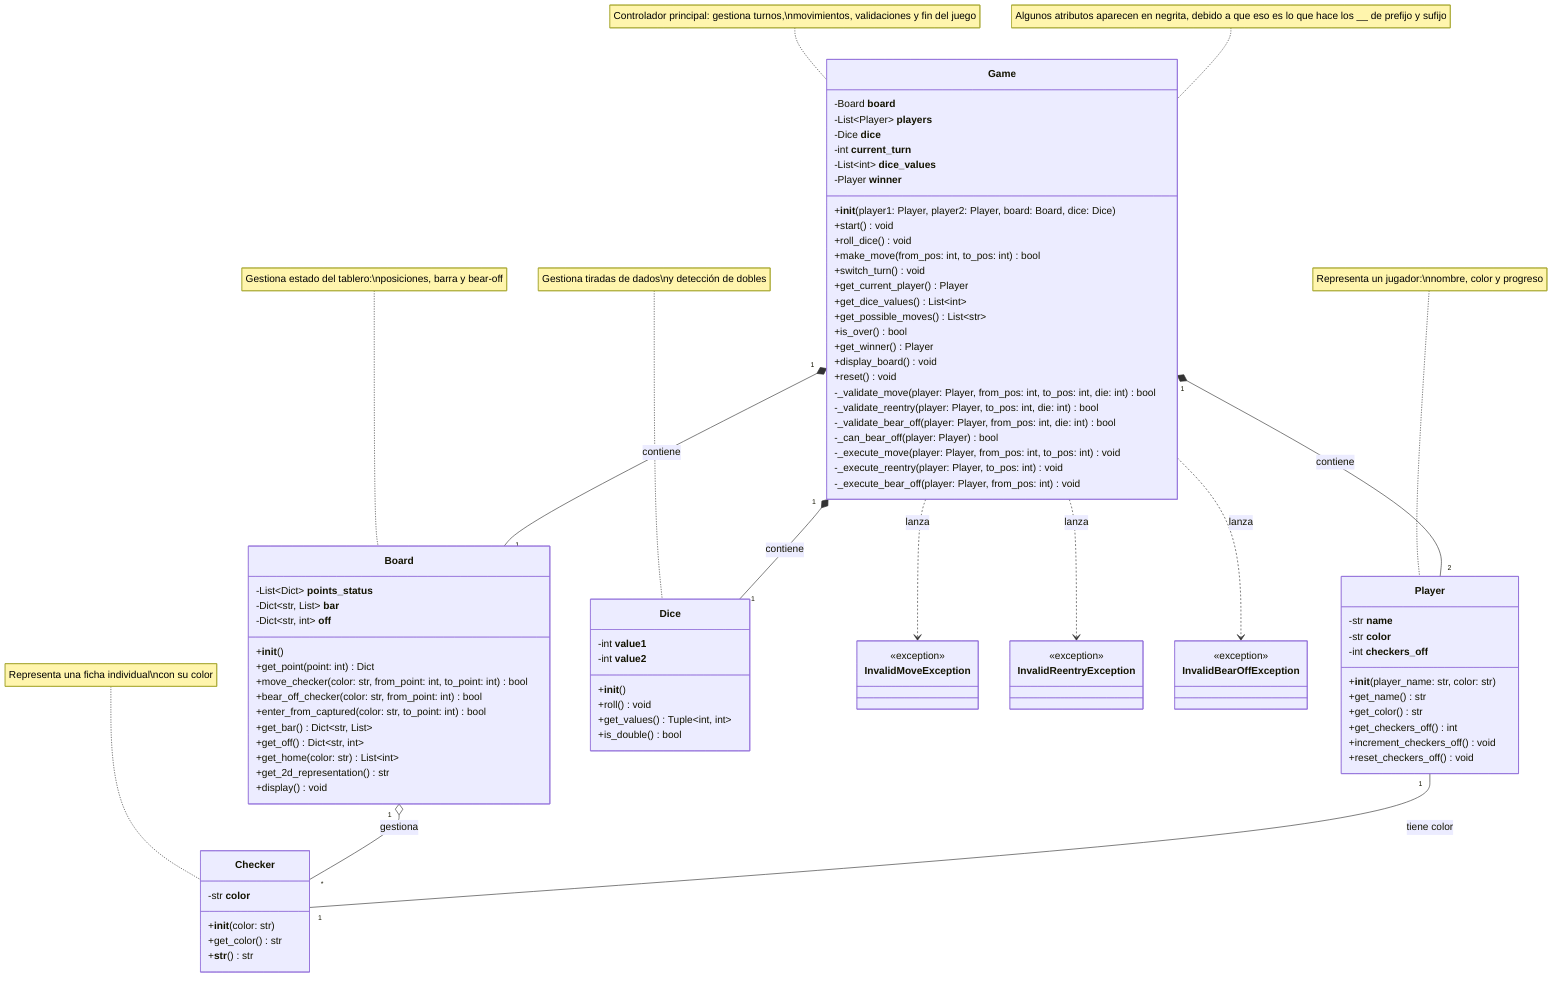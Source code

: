 classDiagram
    %% Clase Game - Controlador principal del juego
    class Game {
        -Board __board__
        -List~Player~ __players__
        -Dice __dice__
        -int __current_turn__
        -List~int~ __dice_values__
        -Player __winner__
        +__init__(player1: Player, player2: Player, board: Board, dice: Dice)
        +start() void
        +roll_dice() void
        +make_move(from_pos: int, to_pos: int) bool
        +switch_turn() void
        +get_current_player() Player
        +get_dice_values() List~int~
        +get_possible_moves() List~str~
        +is_over() bool
        +get_winner() Player
        +display_board() void
        +reset() void
        -_validate_move(player: Player, from_pos: int, to_pos: int, die: int) bool
        -_validate_reentry(player: Player, to_pos: int, die: int) bool
        -_validate_bear_off(player: Player, from_pos: int, die: int) bool
        -_can_bear_off(player: Player) bool
        -_execute_move(player: Player, from_pos: int, to_pos: int) void
        -_execute_reentry(player: Player, to_pos: int) void
        -_execute_bear_off(player: Player, from_pos: int) void
    }

    %% Clase Board - Representa el tablero
    class Board {
        -List~Dict~ __points_status__
        -Dict~str, List~ __bar__
        -Dict~str, int~ __off__
        +__init__()
        +get_point(point: int) Dict
        +move_checker(color: str, from_point: int, to_point: int) bool
        +bear_off_checker(color: str, from_point: int) bool
        +enter_from_captured(color: str, to_point: int) bool
        +get_bar() Dict~str, List~
        +get_off() Dict~str, int~
        +get_home(color: str) List~int~
        +get_2d_representation() str
        +display() void
    }

    %% Clase Player - Representa un jugador
    class Player {
        -str __name__
        -str __color__
        -int __checkers_off__
        +__init__(player_name: str, color: str)
        +get_name() str
        +get_color() str
        +get_checkers_off() int
        +increment_checkers_off() void
        +reset_checkers_off() void
    }

    %% Clase Dice - Representa los dados
    class Dice {
        -int __value1__
        -int __value2__
        +__init__()
        +roll() void
        +get_values() Tuple~int, int~
        +is_double() bool
    }

    %% Clase Checker - Representa una ficha
    class Checker {
        -str __color__
        +__init__(color: str)
        +get_color() str
        +__str__() str
    }

    %% Enumeraciones de excepciones personalizadas
    class InvalidMoveException {
        <<exception>>
    }

    class InvalidReentryException {
        <<exception>>
    }

    class InvalidBearOffException {
        <<exception>>
    }

    %% Relaciones de composición y agregación
    Game "1" *-- "1" Board : contiene
    Game "1" *-- "2" Player : contiene
    Game "1" *-- "1" Dice : contiene
    Board "1" o-- "*" Checker : gestiona
    Player "1" -- "1" Checker : tiene color

    %% Relaciones de uso (dependencias)
    Game ..> InvalidMoveException : lanza
    Game ..> InvalidReentryException : lanza
    Game ..> InvalidBearOffException : lanza

    %% Notas sobre responsabilidades
    note for Game "Controlador principal: gestiona turnos,\nmovimientos, validaciones y fin del juego"
    note for Board "Gestiona estado del tablero:\nposiciones, barra y bear-off"
    note for Player "Representa un jugador:\nnombre, color y progreso"
    note for Dice "Gestiona tiradas de dados\ny detección de dobles"
    note for Checker "Representa una ficha individual\ncon su color"
    note for Game "Algunos atributos aparecen en negrita, debido a que eso es lo que hace los __ de prefijo y sufijo"